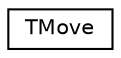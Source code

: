 digraph "Graphical Class Hierarchy"
{
  edge [fontname="Helvetica",fontsize="10",labelfontname="Helvetica",labelfontsize="10"];
  node [fontname="Helvetica",fontsize="10",shape=record];
  rankdir="LR";
  Node0 [label="TMove",height=0.2,width=0.4,color="black", fillcolor="white", style="filled",URL="$struct_t_move.html"];
}

